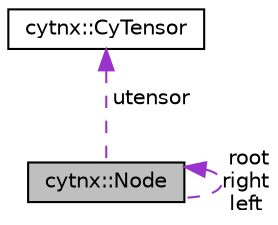 digraph "cytnx::Node"
{
  edge [fontname="Helvetica",fontsize="10",labelfontname="Helvetica",labelfontsize="10"];
  node [fontname="Helvetica",fontsize="10",shape=record];
  Node1 [label="cytnx::Node",height=0.2,width=0.4,color="black", fillcolor="grey75", style="filled", fontcolor="black"];
  Node1 -> Node1 [dir="back",color="darkorchid3",fontsize="10",style="dashed",label=" root\nright\nleft" ,fontname="Helvetica"];
  Node2 -> Node1 [dir="back",color="darkorchid3",fontsize="10",style="dashed",label=" utensor" ,fontname="Helvetica"];
  Node2 [label="cytnx::CyTensor",height=0.2,width=0.4,color="black", fillcolor="white", style="filled",URL="$classcytnx_1_1CyTensor.html",tooltip="An Enhanced tensor specifically designed for physical Tensor network simulation. "];
}
